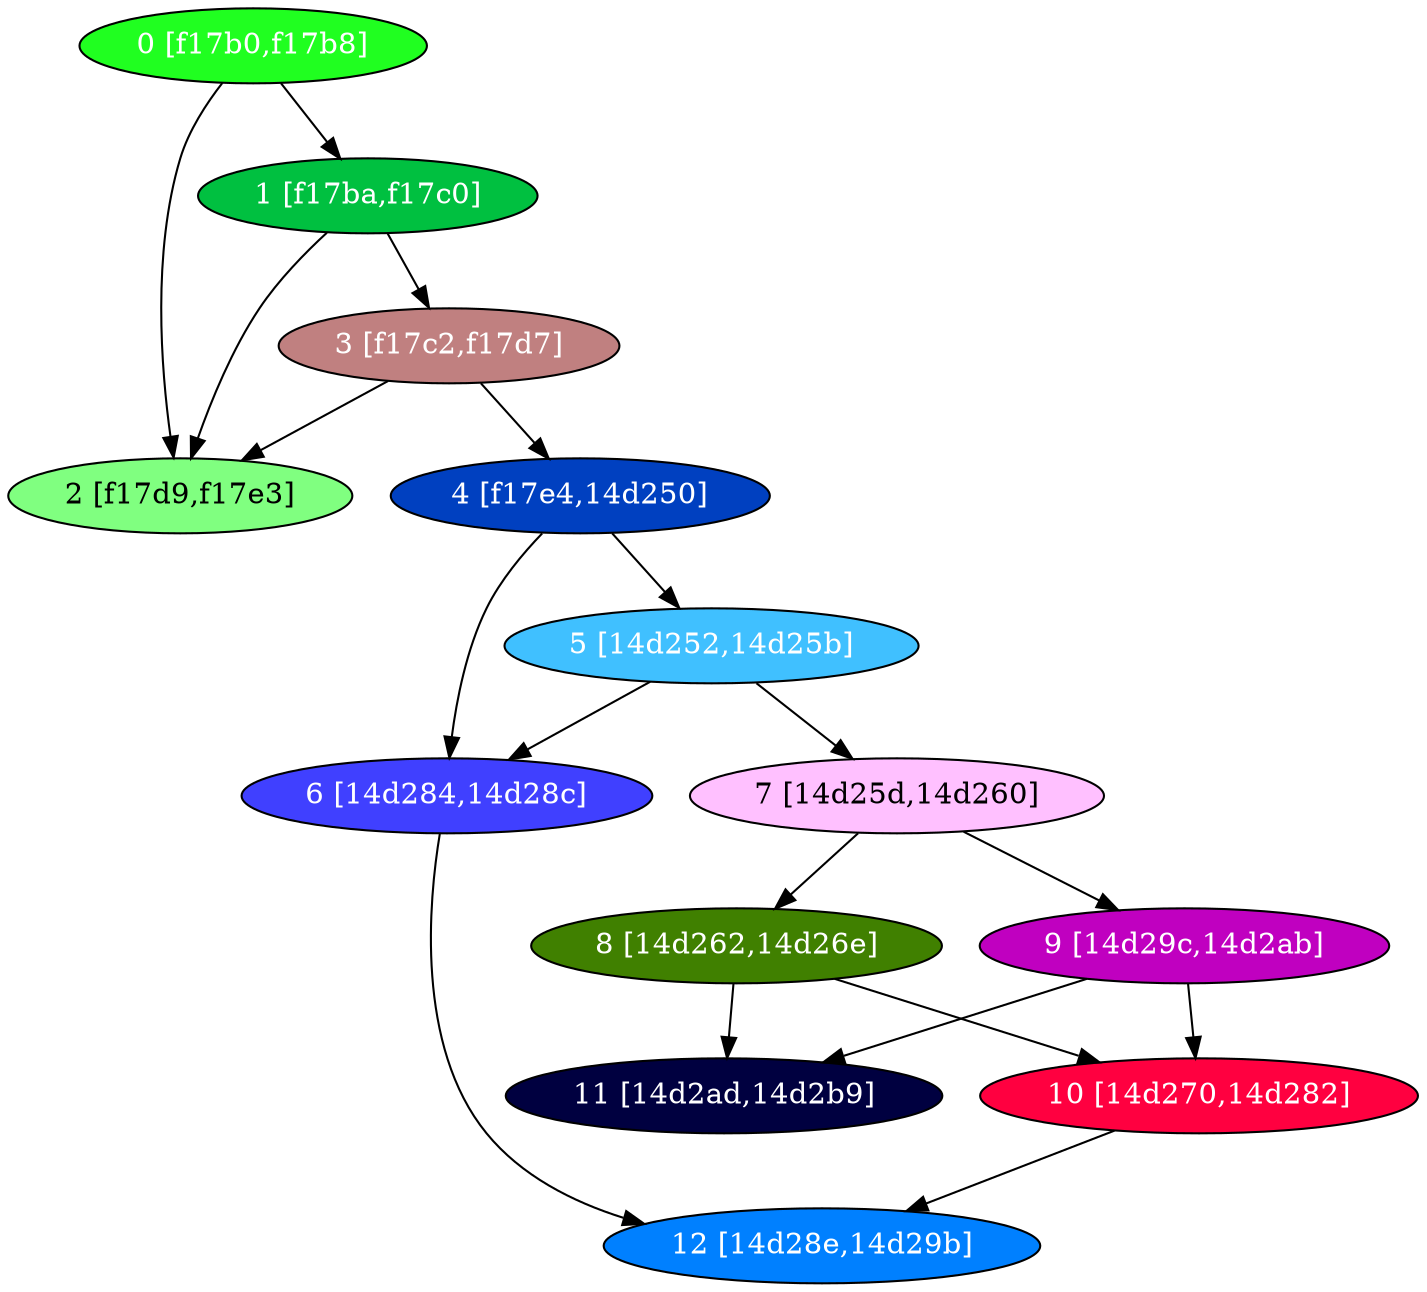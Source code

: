 diGraph libnss3{
	libnss3_0  [style=filled fillcolor="#20FF20" fontcolor="#ffffff" shape=oval label="0 [f17b0,f17b8]"]
	libnss3_1  [style=filled fillcolor="#00C040" fontcolor="#ffffff" shape=oval label="1 [f17ba,f17c0]"]
	libnss3_2  [style=filled fillcolor="#80FF80" fontcolor="#000000" shape=oval label="2 [f17d9,f17e3]"]
	libnss3_3  [style=filled fillcolor="#C08080" fontcolor="#ffffff" shape=oval label="3 [f17c2,f17d7]"]
	libnss3_4  [style=filled fillcolor="#0040C0" fontcolor="#ffffff" shape=oval label="4 [f17e4,14d250]"]
	libnss3_5  [style=filled fillcolor="#40C0FF" fontcolor="#ffffff" shape=oval label="5 [14d252,14d25b]"]
	libnss3_6  [style=filled fillcolor="#4040FF" fontcolor="#ffffff" shape=oval label="6 [14d284,14d28c]"]
	libnss3_7  [style=filled fillcolor="#FFC0FF" fontcolor="#000000" shape=oval label="7 [14d25d,14d260]"]
	libnss3_8  [style=filled fillcolor="#408000" fontcolor="#ffffff" shape=oval label="8 [14d262,14d26e]"]
	libnss3_9  [style=filled fillcolor="#C000C0" fontcolor="#ffffff" shape=oval label="9 [14d29c,14d2ab]"]
	libnss3_a  [style=filled fillcolor="#FF0040" fontcolor="#ffffff" shape=oval label="10 [14d270,14d282]"]
	libnss3_b  [style=filled fillcolor="#000040" fontcolor="#ffffff" shape=oval label="11 [14d2ad,14d2b9]"]
	libnss3_c  [style=filled fillcolor="#0080FF" fontcolor="#ffffff" shape=oval label="12 [14d28e,14d29b]"]

	libnss3_0 -> libnss3_1
	libnss3_0 -> libnss3_2
	libnss3_1 -> libnss3_2
	libnss3_1 -> libnss3_3
	libnss3_3 -> libnss3_2
	libnss3_3 -> libnss3_4
	libnss3_4 -> libnss3_5
	libnss3_4 -> libnss3_6
	libnss3_5 -> libnss3_6
	libnss3_5 -> libnss3_7
	libnss3_6 -> libnss3_c
	libnss3_7 -> libnss3_8
	libnss3_7 -> libnss3_9
	libnss3_8 -> libnss3_a
	libnss3_8 -> libnss3_b
	libnss3_9 -> libnss3_a
	libnss3_9 -> libnss3_b
	libnss3_a -> libnss3_c
}